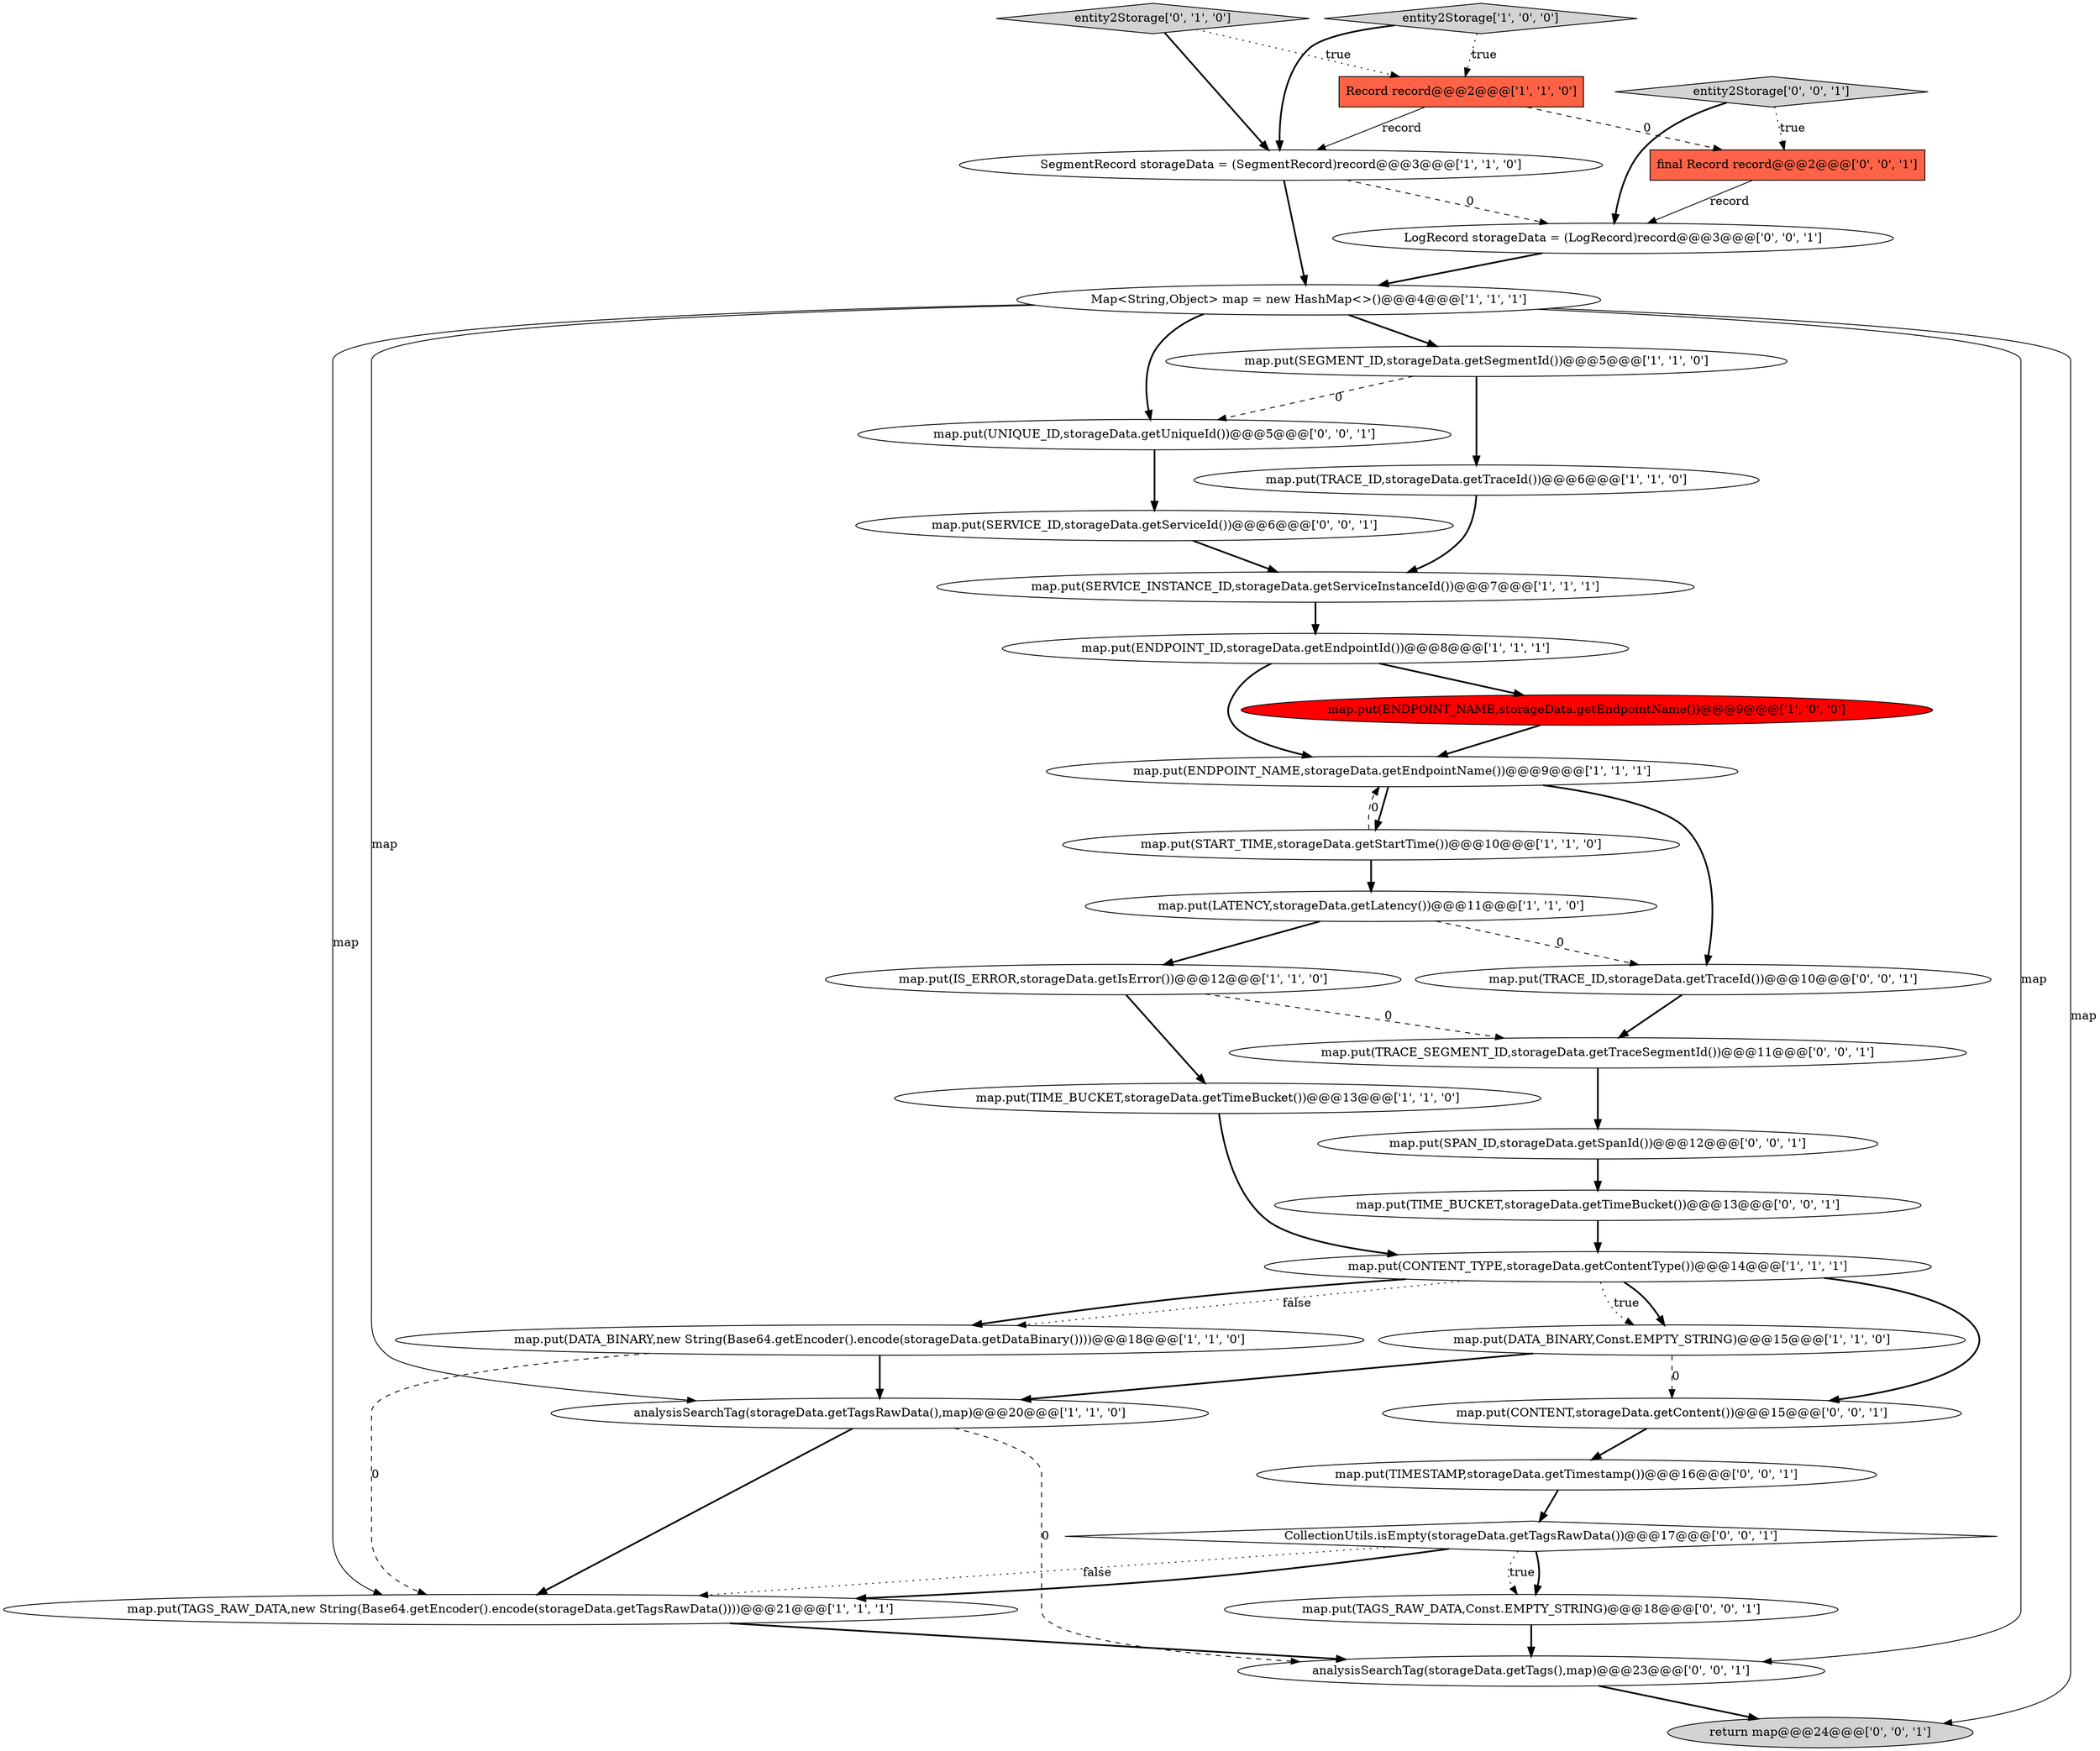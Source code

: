 digraph {
17 [style = filled, label = "map.put(TRACE_ID,storageData.getTraceId())@@@6@@@['1', '1', '0']", fillcolor = white, shape = ellipse image = "AAA0AAABBB1BBB"];
6 [style = filled, label = "map.put(ENDPOINT_NAME,storageData.getEndpointName())@@@9@@@['1', '1', '1']", fillcolor = white, shape = ellipse image = "AAA0AAABBB1BBB"];
21 [style = filled, label = "map.put(TIMESTAMP,storageData.getTimestamp())@@@16@@@['0', '0', '1']", fillcolor = white, shape = ellipse image = "AAA0AAABBB3BBB"];
8 [style = filled, label = "map.put(IS_ERROR,storageData.getIsError())@@@12@@@['1', '1', '0']", fillcolor = white, shape = ellipse image = "AAA0AAABBB1BBB"];
9 [style = filled, label = "map.put(DATA_BINARY,Const.EMPTY_STRING)@@@15@@@['1', '1', '0']", fillcolor = white, shape = ellipse image = "AAA0AAABBB1BBB"];
27 [style = filled, label = "LogRecord storageData = (LogRecord)record@@@3@@@['0', '0', '1']", fillcolor = white, shape = ellipse image = "AAA0AAABBB3BBB"];
24 [style = filled, label = "final Record record@@@2@@@['0', '0', '1']", fillcolor = tomato, shape = box image = "AAA0AAABBB3BBB"];
0 [style = filled, label = "map.put(DATA_BINARY,new String(Base64.getEncoder().encode(storageData.getDataBinary())))@@@18@@@['1', '1', '0']", fillcolor = white, shape = ellipse image = "AAA0AAABBB1BBB"];
16 [style = filled, label = "Record record@@@2@@@['1', '1', '0']", fillcolor = tomato, shape = box image = "AAA0AAABBB1BBB"];
33 [style = filled, label = "map.put(TAGS_RAW_DATA,Const.EMPTY_STRING)@@@18@@@['0', '0', '1']", fillcolor = white, shape = ellipse image = "AAA0AAABBB3BBB"];
3 [style = filled, label = "entity2Storage['1', '0', '0']", fillcolor = lightgray, shape = diamond image = "AAA0AAABBB1BBB"];
31 [style = filled, label = "map.put(UNIQUE_ID,storageData.getUniqueId())@@@5@@@['0', '0', '1']", fillcolor = white, shape = ellipse image = "AAA0AAABBB3BBB"];
18 [style = filled, label = "map.put(SERVICE_INSTANCE_ID,storageData.getServiceInstanceId())@@@7@@@['1', '1', '1']", fillcolor = white, shape = ellipse image = "AAA0AAABBB1BBB"];
32 [style = filled, label = "map.put(TIME_BUCKET,storageData.getTimeBucket())@@@13@@@['0', '0', '1']", fillcolor = white, shape = ellipse image = "AAA0AAABBB3BBB"];
14 [style = filled, label = "map.put(CONTENT_TYPE,storageData.getContentType())@@@14@@@['1', '1', '1']", fillcolor = white, shape = ellipse image = "AAA0AAABBB1BBB"];
30 [style = filled, label = "CollectionUtils.isEmpty(storageData.getTagsRawData())@@@17@@@['0', '0', '1']", fillcolor = white, shape = diamond image = "AAA0AAABBB3BBB"];
7 [style = filled, label = "map.put(TIME_BUCKET,storageData.getTimeBucket())@@@13@@@['1', '1', '0']", fillcolor = white, shape = ellipse image = "AAA0AAABBB1BBB"];
12 [style = filled, label = "map.put(ENDPOINT_NAME,storageData.getEndpointName())@@@9@@@['1', '0', '0']", fillcolor = red, shape = ellipse image = "AAA1AAABBB1BBB"];
5 [style = filled, label = "map.put(TAGS_RAW_DATA,new String(Base64.getEncoder().encode(storageData.getTagsRawData())))@@@21@@@['1', '1', '1']", fillcolor = white, shape = ellipse image = "AAA0AAABBB1BBB"];
11 [style = filled, label = "map.put(LATENCY,storageData.getLatency())@@@11@@@['1', '1', '0']", fillcolor = white, shape = ellipse image = "AAA0AAABBB1BBB"];
26 [style = filled, label = "map.put(CONTENT,storageData.getContent())@@@15@@@['0', '0', '1']", fillcolor = white, shape = ellipse image = "AAA0AAABBB3BBB"];
4 [style = filled, label = "map.put(SEGMENT_ID,storageData.getSegmentId())@@@5@@@['1', '1', '0']", fillcolor = white, shape = ellipse image = "AAA0AAABBB1BBB"];
2 [style = filled, label = "map.put(ENDPOINT_ID,storageData.getEndpointId())@@@8@@@['1', '1', '1']", fillcolor = white, shape = ellipse image = "AAA0AAABBB1BBB"];
15 [style = filled, label = "map.put(START_TIME,storageData.getStartTime())@@@10@@@['1', '1', '0']", fillcolor = white, shape = ellipse image = "AAA0AAABBB1BBB"];
22 [style = filled, label = "analysisSearchTag(storageData.getTags(),map)@@@23@@@['0', '0', '1']", fillcolor = white, shape = ellipse image = "AAA0AAABBB3BBB"];
10 [style = filled, label = "analysisSearchTag(storageData.getTagsRawData(),map)@@@20@@@['1', '1', '0']", fillcolor = white, shape = ellipse image = "AAA0AAABBB1BBB"];
25 [style = filled, label = "map.put(TRACE_ID,storageData.getTraceId())@@@10@@@['0', '0', '1']", fillcolor = white, shape = ellipse image = "AAA0AAABBB3BBB"];
1 [style = filled, label = "Map<String,Object> map = new HashMap<>()@@@4@@@['1', '1', '1']", fillcolor = white, shape = ellipse image = "AAA0AAABBB1BBB"];
34 [style = filled, label = "return map@@@24@@@['0', '0', '1']", fillcolor = lightgray, shape = ellipse image = "AAA0AAABBB3BBB"];
29 [style = filled, label = "map.put(SPAN_ID,storageData.getSpanId())@@@12@@@['0', '0', '1']", fillcolor = white, shape = ellipse image = "AAA0AAABBB3BBB"];
13 [style = filled, label = "SegmentRecord storageData = (SegmentRecord)record@@@3@@@['1', '1', '0']", fillcolor = white, shape = ellipse image = "AAA0AAABBB1BBB"];
23 [style = filled, label = "entity2Storage['0', '0', '1']", fillcolor = lightgray, shape = diamond image = "AAA0AAABBB3BBB"];
20 [style = filled, label = "map.put(SERVICE_ID,storageData.getServiceId())@@@6@@@['0', '0', '1']", fillcolor = white, shape = ellipse image = "AAA0AAABBB3BBB"];
28 [style = filled, label = "map.put(TRACE_SEGMENT_ID,storageData.getTraceSegmentId())@@@11@@@['0', '0', '1']", fillcolor = white, shape = ellipse image = "AAA0AAABBB3BBB"];
19 [style = filled, label = "entity2Storage['0', '1', '0']", fillcolor = lightgray, shape = diamond image = "AAA0AAABBB2BBB"];
28->29 [style = bold, label=""];
1->4 [style = bold, label=""];
1->5 [style = solid, label="map"];
27->1 [style = bold, label=""];
16->13 [style = solid, label="record"];
25->28 [style = bold, label=""];
4->17 [style = bold, label=""];
30->33 [style = bold, label=""];
23->27 [style = bold, label=""];
0->5 [style = dashed, label="0"];
16->24 [style = dashed, label="0"];
2->6 [style = bold, label=""];
4->31 [style = dashed, label="0"];
32->14 [style = bold, label=""];
9->10 [style = bold, label=""];
21->30 [style = bold, label=""];
18->2 [style = bold, label=""];
8->28 [style = dashed, label="0"];
10->22 [style = dashed, label="0"];
12->6 [style = bold, label=""];
13->1 [style = bold, label=""];
6->15 [style = bold, label=""];
8->7 [style = bold, label=""];
2->12 [style = bold, label=""];
1->22 [style = solid, label="map"];
24->27 [style = solid, label="record"];
1->10 [style = solid, label="map"];
7->14 [style = bold, label=""];
26->21 [style = bold, label=""];
20->18 [style = bold, label=""];
14->26 [style = bold, label=""];
0->10 [style = bold, label=""];
14->0 [style = dotted, label="false"];
10->5 [style = bold, label=""];
15->11 [style = bold, label=""];
14->0 [style = bold, label=""];
19->13 [style = bold, label=""];
13->27 [style = dashed, label="0"];
30->5 [style = bold, label=""];
33->22 [style = bold, label=""];
29->32 [style = bold, label=""];
30->5 [style = dotted, label="false"];
22->34 [style = bold, label=""];
9->26 [style = dashed, label="0"];
19->16 [style = dotted, label="true"];
15->6 [style = dashed, label="0"];
11->25 [style = dashed, label="0"];
1->34 [style = solid, label="map"];
3->13 [style = bold, label=""];
11->8 [style = bold, label=""];
14->9 [style = bold, label=""];
14->9 [style = dotted, label="true"];
31->20 [style = bold, label=""];
1->31 [style = bold, label=""];
3->16 [style = dotted, label="true"];
5->22 [style = bold, label=""];
23->24 [style = dotted, label="true"];
17->18 [style = bold, label=""];
6->25 [style = bold, label=""];
30->33 [style = dotted, label="true"];
}

